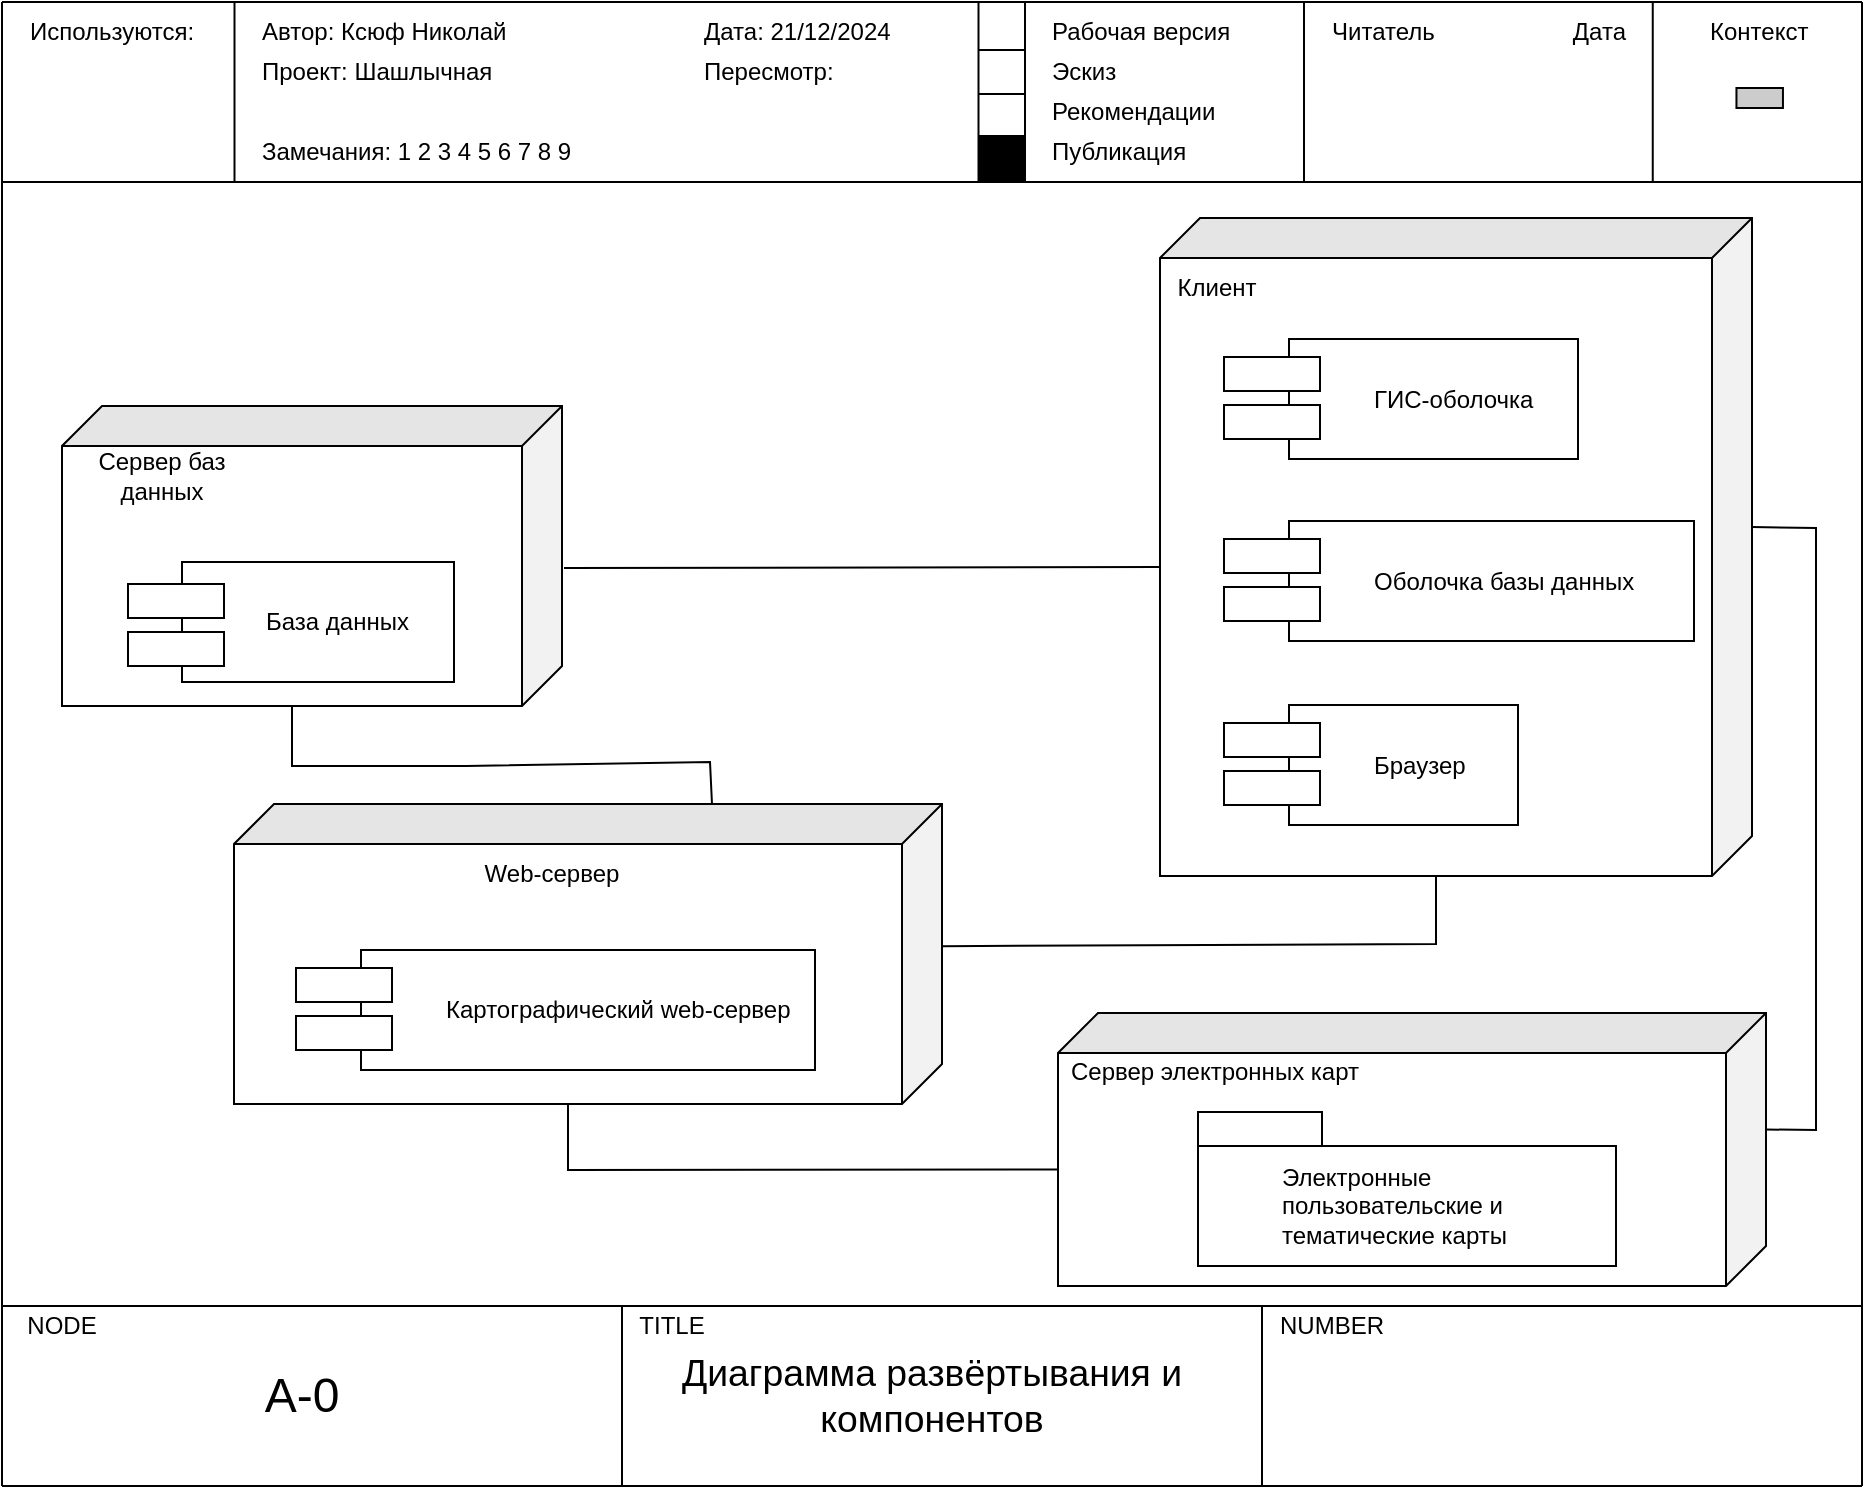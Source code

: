 <mxfile version="25.0.3">
  <diagram name="Страница — 1" id="deq1BfHB70i3safKblW2">
    <mxGraphModel dx="1962" dy="1384" grid="0" gridSize="10" guides="1" tooltips="1" connect="1" arrows="1" fold="1" page="0" pageScale="1" pageWidth="1384" pageHeight="980" math="0" shadow="0">
      <root>
        <object label="" id="0">
          <mxCell />
        </object>
        <mxCell id="1" parent="0" />
        <mxCell id="RZhhWueWpTAw27vOccCd-1" value="" style="shape=cube;whiteSpace=wrap;html=1;boundedLbl=1;backgroundOutline=1;darkOpacity=0.05;darkOpacity2=0.1;fillColor=default;gradientColor=none;strokeWidth=1;rotation=0;direction=south;" parent="1" vertex="1">
          <mxGeometry x="200" y="110" width="250" height="150" as="geometry" />
        </mxCell>
        <mxCell id="RZhhWueWpTAw27vOccCd-3" value="" style="shape=cube;whiteSpace=wrap;html=1;boundedLbl=1;backgroundOutline=1;darkOpacity=0.05;darkOpacity2=0.1;fillColor=default;gradientColor=none;strokeWidth=1;rotation=0;direction=south;" parent="1" vertex="1">
          <mxGeometry x="286" y="309" width="354" height="150" as="geometry" />
        </mxCell>
        <mxCell id="RZhhWueWpTAw27vOccCd-11" value="" style="endArrow=none;html=1;rounded=0;exitX=0;exitY=0;exitDx=174.5;exitDy=296;exitPerimeter=0;endFill=0;startSize=6;endSize=20;" parent="1" source="87zuVvPUB5rZLTxNdjJ8-9" edge="1">
          <mxGeometry width="50" height="50" relative="1" as="geometry">
            <mxPoint x="800" y="200" as="sourcePoint" />
            <mxPoint x="451" y="191" as="targetPoint" />
          </mxGeometry>
        </mxCell>
        <mxCell id="RZhhWueWpTAw27vOccCd-12" value="" style="endArrow=none;html=1;rounded=0;entryX=0;entryY=0;entryDx=0;entryDy=115.0;entryPerimeter=0;endFill=0;endSize=20;exitX=0;exitY=0;exitDx=150;exitDy=135;exitPerimeter=0;" parent="1" target="RZhhWueWpTAw27vOccCd-3" edge="1" source="RZhhWueWpTAw27vOccCd-1">
          <mxGeometry width="50" height="50" relative="1" as="geometry">
            <mxPoint x="585" y="200" as="sourcePoint" />
            <mxPoint x="720" y="330" as="targetPoint" />
            <Array as="points">
              <mxPoint x="315" y="290" />
              <mxPoint x="402" y="290" />
              <mxPoint x="524" y="288" />
            </Array>
          </mxGeometry>
        </mxCell>
        <mxCell id="RZhhWueWpTAw27vOccCd-21" value="Сервер баз данных" style="text;html=1;align=center;verticalAlign=middle;whiteSpace=wrap;rounded=0;" parent="1" vertex="1">
          <mxGeometry x="200" y="130" width="100" height="30" as="geometry" />
        </mxCell>
        <mxCell id="RZhhWueWpTAw27vOccCd-22" value="Web-сервер" style="text;html=1;align=center;verticalAlign=middle;whiteSpace=wrap;rounded=0;" parent="1" vertex="1">
          <mxGeometry x="400" y="330" width="90" height="27.5" as="geometry" />
        </mxCell>
        <mxCell id="RZhhWueWpTAw27vOccCd-27" value="" style="group" parent="1" vertex="1" connectable="0">
          <mxGeometry x="170" y="-92" width="930" height="91.75" as="geometry" />
        </mxCell>
        <mxCell id="RZhhWueWpTAw27vOccCd-28" value="" style="endArrow=none;html=1;rounded=0;" parent="RZhhWueWpTAw27vOccCd-27" edge="1">
          <mxGeometry width="50" height="50" relative="1" as="geometry">
            <mxPoint y="90" as="sourcePoint" />
            <mxPoint x="930.0" y="90" as="targetPoint" />
          </mxGeometry>
        </mxCell>
        <mxCell id="RZhhWueWpTAw27vOccCd-29" value="" style="endArrow=none;html=1;rounded=0;" parent="RZhhWueWpTAw27vOccCd-27" edge="1">
          <mxGeometry width="50" height="50" relative="1" as="geometry">
            <mxPoint x="930.0" y="90" as="sourcePoint" />
            <mxPoint x="930.0" as="targetPoint" />
          </mxGeometry>
        </mxCell>
        <mxCell id="RZhhWueWpTAw27vOccCd-30" value="" style="endArrow=none;html=1;rounded=0;" parent="RZhhWueWpTAw27vOccCd-27" edge="1">
          <mxGeometry width="50" height="50" relative="1" as="geometry">
            <mxPoint y="90" as="sourcePoint" />
            <mxPoint as="targetPoint" />
          </mxGeometry>
        </mxCell>
        <mxCell id="RZhhWueWpTAw27vOccCd-31" value="" style="endArrow=none;html=1;rounded=0;" parent="RZhhWueWpTAw27vOccCd-27" edge="1">
          <mxGeometry width="50" height="50" relative="1" as="geometry">
            <mxPoint as="sourcePoint" />
            <mxPoint x="930.0" as="targetPoint" />
          </mxGeometry>
        </mxCell>
        <mxCell id="RZhhWueWpTAw27vOccCd-32" value="" style="endArrow=none;html=1;rounded=0;entryX=1;entryY=0;entryDx=0;entryDy=0;" parent="RZhhWueWpTAw27vOccCd-27" target="RZhhWueWpTAw27vOccCd-33" edge="1">
          <mxGeometry width="50" height="50" relative="1" as="geometry">
            <mxPoint x="116.25" y="90" as="sourcePoint" />
            <mxPoint x="116.25" y="10" as="targetPoint" />
          </mxGeometry>
        </mxCell>
        <mxCell id="RZhhWueWpTAw27vOccCd-33" value="Используются:" style="text;html=1;align=left;verticalAlign=middle;whiteSpace=wrap;rounded=0;" parent="RZhhWueWpTAw27vOccCd-27" vertex="1">
          <mxGeometry x="11.625" width="104.625" height="30" as="geometry" />
        </mxCell>
        <mxCell id="RZhhWueWpTAw27vOccCd-34" value="Автор: Ксюф Николай" style="text;html=1;align=left;verticalAlign=middle;whiteSpace=wrap;rounded=0;" parent="RZhhWueWpTAw27vOccCd-27" vertex="1">
          <mxGeometry x="127.875" width="162.75" height="30" as="geometry" />
        </mxCell>
        <mxCell id="RZhhWueWpTAw27vOccCd-35" value="Проект: Шашлычная" style="text;html=1;align=left;verticalAlign=middle;whiteSpace=wrap;rounded=0;" parent="RZhhWueWpTAw27vOccCd-27" vertex="1">
          <mxGeometry x="127.88" y="30" width="202.12" height="10" as="geometry" />
        </mxCell>
        <mxCell id="RZhhWueWpTAw27vOccCd-36" value="Замечания: 1 2 3 4 5 6 7 8 9&amp;nbsp;" style="text;html=1;align=left;verticalAlign=middle;whiteSpace=wrap;rounded=0;" parent="RZhhWueWpTAw27vOccCd-27" vertex="1">
          <mxGeometry x="127.875" y="70" width="197.625" height="10" as="geometry" />
        </mxCell>
        <mxCell id="RZhhWueWpTAw27vOccCd-37" value="Дата: 21/12/2024" style="text;html=1;align=left;verticalAlign=middle;whiteSpace=wrap;rounded=0;" parent="RZhhWueWpTAw27vOccCd-27" vertex="1">
          <mxGeometry x="348.75" width="116.25" height="30" as="geometry" />
        </mxCell>
        <mxCell id="RZhhWueWpTAw27vOccCd-38" value="Пересмотр:&amp;nbsp;" style="text;html=1;align=left;verticalAlign=middle;whiteSpace=wrap;rounded=0;" parent="RZhhWueWpTAw27vOccCd-27" vertex="1">
          <mxGeometry x="348.75" y="20" width="116.25" height="30" as="geometry" />
        </mxCell>
        <mxCell id="RZhhWueWpTAw27vOccCd-39" value="" style="endArrow=none;html=1;rounded=0;" parent="RZhhWueWpTAw27vOccCd-27" edge="1">
          <mxGeometry width="50" height="50" relative="1" as="geometry">
            <mxPoint x="488.25" y="90" as="sourcePoint" />
            <mxPoint x="488.25" as="targetPoint" />
          </mxGeometry>
        </mxCell>
        <mxCell id="RZhhWueWpTAw27vOccCd-40" value="Рабочая версия" style="text;html=1;align=left;verticalAlign=middle;whiteSpace=wrap;rounded=0;" parent="RZhhWueWpTAw27vOccCd-27" vertex="1">
          <mxGeometry x="523.125" y="10" width="116.25" height="10" as="geometry" />
        </mxCell>
        <mxCell id="RZhhWueWpTAw27vOccCd-41" value="Эскиз" style="text;html=1;align=left;verticalAlign=middle;whiteSpace=wrap;rounded=0;" parent="RZhhWueWpTAw27vOccCd-27" vertex="1">
          <mxGeometry x="523.125" y="30" width="116.25" height="10" as="geometry" />
        </mxCell>
        <mxCell id="RZhhWueWpTAw27vOccCd-42" value="Рекомендации" style="text;html=1;align=left;verticalAlign=middle;whiteSpace=wrap;rounded=0;" parent="RZhhWueWpTAw27vOccCd-27" vertex="1">
          <mxGeometry x="523.125" y="50" width="116.25" height="10" as="geometry" />
        </mxCell>
        <mxCell id="RZhhWueWpTAw27vOccCd-43" value="Публикация" style="text;html=1;align=left;verticalAlign=middle;whiteSpace=wrap;rounded=0;" parent="RZhhWueWpTAw27vOccCd-27" vertex="1">
          <mxGeometry x="523.125" y="70" width="116.25" height="10" as="geometry" />
        </mxCell>
        <mxCell id="RZhhWueWpTAw27vOccCd-44" value="" style="endArrow=none;html=1;rounded=0;" parent="RZhhWueWpTAw27vOccCd-27" edge="1">
          <mxGeometry width="50" height="50" relative="1" as="geometry">
            <mxPoint x="511.5" y="90" as="sourcePoint" />
            <mxPoint x="511.5" as="targetPoint" />
          </mxGeometry>
        </mxCell>
        <mxCell id="RZhhWueWpTAw27vOccCd-45" value="" style="endArrow=none;html=1;rounded=0;" parent="RZhhWueWpTAw27vOccCd-27" edge="1">
          <mxGeometry width="50" height="50" relative="1" as="geometry">
            <mxPoint x="488.25" y="67" as="sourcePoint" />
            <mxPoint x="511.5" y="67" as="targetPoint" />
          </mxGeometry>
        </mxCell>
        <mxCell id="RZhhWueWpTAw27vOccCd-46" value="" style="endArrow=none;html=1;rounded=0;" parent="RZhhWueWpTAw27vOccCd-27" edge="1">
          <mxGeometry width="50" height="50" relative="1" as="geometry">
            <mxPoint x="488.25" y="46" as="sourcePoint" />
            <mxPoint x="511.5" y="46" as="targetPoint" />
          </mxGeometry>
        </mxCell>
        <mxCell id="RZhhWueWpTAw27vOccCd-47" value="" style="endArrow=none;html=1;rounded=0;" parent="RZhhWueWpTAw27vOccCd-27" edge="1">
          <mxGeometry width="50" height="50" relative="1" as="geometry">
            <mxPoint x="488.25" y="24" as="sourcePoint" />
            <mxPoint x="511.5" y="24" as="targetPoint" />
          </mxGeometry>
        </mxCell>
        <mxCell id="RZhhWueWpTAw27vOccCd-48" value="" style="endArrow=none;html=1;rounded=0;" parent="RZhhWueWpTAw27vOccCd-27" edge="1">
          <mxGeometry width="50" height="50" relative="1" as="geometry">
            <mxPoint x="651" y="90" as="sourcePoint" />
            <mxPoint x="651" as="targetPoint" />
          </mxGeometry>
        </mxCell>
        <mxCell id="RZhhWueWpTAw27vOccCd-49" value="Читатель" style="text;html=1;align=left;verticalAlign=middle;whiteSpace=wrap;rounded=0;" parent="RZhhWueWpTAw27vOccCd-27" vertex="1">
          <mxGeometry x="662.625" y="10" width="69.75" height="10" as="geometry" />
        </mxCell>
        <mxCell id="RZhhWueWpTAw27vOccCd-50" value="Дата" style="text;html=1;align=right;verticalAlign=middle;whiteSpace=wrap;rounded=0;" parent="RZhhWueWpTAw27vOccCd-27" vertex="1">
          <mxGeometry x="744" y="10" width="69.75" height="10" as="geometry" />
        </mxCell>
        <mxCell id="RZhhWueWpTAw27vOccCd-51" value="" style="endArrow=none;html=1;rounded=0;" parent="RZhhWueWpTAw27vOccCd-27" edge="1">
          <mxGeometry width="50" height="50" relative="1" as="geometry">
            <mxPoint x="825.375" y="90" as="sourcePoint" />
            <mxPoint x="825.375" as="targetPoint" />
          </mxGeometry>
        </mxCell>
        <mxCell id="RZhhWueWpTAw27vOccCd-52" value="Контекст" style="text;html=1;align=left;verticalAlign=middle;whiteSpace=wrap;rounded=0;" parent="RZhhWueWpTAw27vOccCd-27" vertex="1">
          <mxGeometry x="852.35" y="10" width="53" height="10" as="geometry" />
        </mxCell>
        <mxCell id="RZhhWueWpTAw27vOccCd-53" value="" style="rounded=0;whiteSpace=wrap;html=1;fillColor=#CCCCCC;" parent="RZhhWueWpTAw27vOccCd-27" vertex="1">
          <mxGeometry x="867.225" y="43" width="23.25" height="10" as="geometry" />
        </mxCell>
        <mxCell id="RZhhWueWpTAw27vOccCd-54" value="" style="whiteSpace=wrap;html=1;aspect=fixed;fillColor=#000000;" parent="RZhhWueWpTAw27vOccCd-27" vertex="1">
          <mxGeometry x="489" y="68" width="21.75" height="21.75" as="geometry" />
        </mxCell>
        <mxCell id="RZhhWueWpTAw27vOccCd-55" value="" style="endArrow=none;html=1;rounded=0;exitX=0;exitY=0.25;exitDx=0;exitDy=0;" parent="1" edge="1" source="RZhhWueWpTAw27vOccCd-63">
          <mxGeometry width="50" height="50" relative="1" as="geometry">
            <mxPoint x="170" y="515" as="sourcePoint" />
            <mxPoint x="170" y="-5" as="targetPoint" />
          </mxGeometry>
        </mxCell>
        <mxCell id="RZhhWueWpTAw27vOccCd-56" value="" style="endArrow=none;html=1;rounded=0;" parent="1" edge="1">
          <mxGeometry width="50" height="50" relative="1" as="geometry">
            <mxPoint x="1100" y="561" as="sourcePoint" />
            <mxPoint x="1100" y="-5" as="targetPoint" />
          </mxGeometry>
        </mxCell>
        <mxCell id="RZhhWueWpTAw27vOccCd-57" value="" style="endArrow=none;html=1;rounded=0;" parent="1" edge="1">
          <mxGeometry width="50" height="50" relative="1" as="geometry">
            <mxPoint x="170" y="560" as="sourcePoint" />
            <mxPoint x="1100" y="560" as="targetPoint" />
          </mxGeometry>
        </mxCell>
        <mxCell id="RZhhWueWpTAw27vOccCd-58" value="" style="endArrow=none;html=1;rounded=0;" parent="1" edge="1">
          <mxGeometry width="50" height="50" relative="1" as="geometry">
            <mxPoint x="170" y="650" as="sourcePoint" />
            <mxPoint x="170" y="550" as="targetPoint" />
          </mxGeometry>
        </mxCell>
        <mxCell id="RZhhWueWpTAw27vOccCd-59" value="" style="endArrow=none;html=1;rounded=0;" parent="1" edge="1">
          <mxGeometry width="50" height="50" relative="1" as="geometry">
            <mxPoint x="1100" y="650" as="sourcePoint" />
            <mxPoint x="1100" y="550" as="targetPoint" />
          </mxGeometry>
        </mxCell>
        <mxCell id="RZhhWueWpTAw27vOccCd-60" value="" style="endArrow=none;html=1;rounded=0;" parent="1" edge="1">
          <mxGeometry width="50" height="50" relative="1" as="geometry">
            <mxPoint x="170" y="650" as="sourcePoint" />
            <mxPoint x="1100" y="650" as="targetPoint" />
          </mxGeometry>
        </mxCell>
        <mxCell id="RZhhWueWpTAw27vOccCd-61" value="" style="endArrow=none;html=1;rounded=0;" parent="1" edge="1">
          <mxGeometry width="50" height="50" relative="1" as="geometry">
            <mxPoint x="480" y="650" as="sourcePoint" />
            <mxPoint x="480" y="560" as="targetPoint" />
          </mxGeometry>
        </mxCell>
        <mxCell id="RZhhWueWpTAw27vOccCd-62" value="" style="endArrow=none;html=1;rounded=0;" parent="1" edge="1">
          <mxGeometry width="50" height="50" relative="1" as="geometry">
            <mxPoint x="800" y="650" as="sourcePoint" />
            <mxPoint x="800" y="560" as="targetPoint" />
          </mxGeometry>
        </mxCell>
        <mxCell id="RZhhWueWpTAw27vOccCd-63" value="NODE" style="text;html=1;align=center;verticalAlign=middle;whiteSpace=wrap;rounded=0;" parent="1" vertex="1">
          <mxGeometry x="170" y="560" width="60" height="20" as="geometry" />
        </mxCell>
        <mxCell id="RZhhWueWpTAw27vOccCd-64" value="A-0" style="text;html=1;align=center;verticalAlign=middle;whiteSpace=wrap;rounded=0;fontSize=24;" parent="1" vertex="1">
          <mxGeometry x="289.5" y="590" width="60" height="30" as="geometry" />
        </mxCell>
        <mxCell id="RZhhWueWpTAw27vOccCd-65" value="TITLE" style="text;html=1;align=center;verticalAlign=middle;whiteSpace=wrap;rounded=0;" parent="1" vertex="1">
          <mxGeometry x="480" y="560" width="50" height="20" as="geometry" />
        </mxCell>
        <mxCell id="RZhhWueWpTAw27vOccCd-66" value="NUMBER" style="text;html=1;align=center;verticalAlign=middle;whiteSpace=wrap;rounded=0;" parent="1" vertex="1">
          <mxGeometry x="800" y="560" width="70" height="20" as="geometry" />
        </mxCell>
        <mxCell id="RZhhWueWpTAw27vOccCd-67" value="&lt;span lang=&quot;RU&quot; style=&quot;font-size: 14pt;&quot;&gt;Диаграмма развёртывания и компонентов&lt;/span&gt;" style="text;html=1;align=center;verticalAlign=middle;whiteSpace=wrap;rounded=0;fontFamily=Helvetica;" parent="1" vertex="1">
          <mxGeometry x="485" y="572.5" width="300" height="65" as="geometry" />
        </mxCell>
        <mxCell id="87zuVvPUB5rZLTxNdjJ8-2" value="&lt;blockquote style=&quot;margin: 0 0 0 40px; border: none; padding: 0px;&quot;&gt;&lt;div style=&quot;&quot;&gt;&lt;span style=&quot;background-color: initial;&quot;&gt;База данных&lt;/span&gt;&lt;/div&gt;&lt;/blockquote&gt;" style="rounded=0;whiteSpace=wrap;html=1;align=left;" vertex="1" parent="1">
          <mxGeometry x="260" y="188" width="136" height="60" as="geometry" />
        </mxCell>
        <mxCell id="87zuVvPUB5rZLTxNdjJ8-3" value="" style="rounded=0;whiteSpace=wrap;html=1;" vertex="1" parent="1">
          <mxGeometry x="233" y="199" width="48" height="17" as="geometry" />
        </mxCell>
        <mxCell id="87zuVvPUB5rZLTxNdjJ8-4" value="" style="rounded=0;whiteSpace=wrap;html=1;" vertex="1" parent="1">
          <mxGeometry x="233" y="223" width="48" height="17" as="geometry" />
        </mxCell>
        <mxCell id="87zuVvPUB5rZLTxNdjJ8-6" value="&lt;blockquote style=&quot;margin: 0 0 0 40px; border: none; padding: 0px;&quot;&gt;&lt;div style=&quot;&quot;&gt;&lt;span style=&quot;background-color: initial;&quot;&gt;Картографический web-сервер&lt;/span&gt;&lt;/div&gt;&lt;/blockquote&gt;" style="rounded=0;whiteSpace=wrap;html=1;align=left;" vertex="1" parent="1">
          <mxGeometry x="349.5" y="382" width="227" height="60" as="geometry" />
        </mxCell>
        <mxCell id="87zuVvPUB5rZLTxNdjJ8-7" value="" style="rounded=0;whiteSpace=wrap;html=1;" vertex="1" parent="1">
          <mxGeometry x="317" y="391" width="48" height="17" as="geometry" />
        </mxCell>
        <mxCell id="87zuVvPUB5rZLTxNdjJ8-8" value="" style="rounded=0;whiteSpace=wrap;html=1;" vertex="1" parent="1">
          <mxGeometry x="317" y="415" width="48" height="17" as="geometry" />
        </mxCell>
        <mxCell id="87zuVvPUB5rZLTxNdjJ8-9" value="" style="shape=cube;whiteSpace=wrap;html=1;boundedLbl=1;backgroundOutline=1;darkOpacity=0.05;darkOpacity2=0.1;fillColor=default;gradientColor=none;strokeWidth=1;rotation=0;direction=south;" vertex="1" parent="1">
          <mxGeometry x="749" y="16" width="296" height="329" as="geometry" />
        </mxCell>
        <mxCell id="87zuVvPUB5rZLTxNdjJ8-10" value="&lt;blockquote style=&quot;margin: 0 0 0 40px; border: none; padding: 0px;&quot;&gt;&lt;div style=&quot;&quot;&gt;ГИС-оболочка&lt;/div&gt;&lt;/blockquote&gt;" style="rounded=0;whiteSpace=wrap;html=1;align=left;" vertex="1" parent="1">
          <mxGeometry x="813.5" y="76.5" width="144.5" height="60" as="geometry" />
        </mxCell>
        <mxCell id="87zuVvPUB5rZLTxNdjJ8-11" value="" style="rounded=0;whiteSpace=wrap;html=1;" vertex="1" parent="1">
          <mxGeometry x="781" y="85.5" width="48" height="17" as="geometry" />
        </mxCell>
        <mxCell id="87zuVvPUB5rZLTxNdjJ8-12" value="" style="rounded=0;whiteSpace=wrap;html=1;" vertex="1" parent="1">
          <mxGeometry x="781" y="109.5" width="48" height="17" as="geometry" />
        </mxCell>
        <mxCell id="87zuVvPUB5rZLTxNdjJ8-14" value="&lt;blockquote style=&quot;margin: 0 0 0 40px; border: none; padding: 0px;&quot;&gt;&lt;div style=&quot;&quot;&gt;&lt;span style=&quot;background-color: initial;&quot;&gt;Оболочка базы данных&lt;/span&gt;&lt;/div&gt;&lt;/blockquote&gt;" style="rounded=0;whiteSpace=wrap;html=1;align=left;" vertex="1" parent="1">
          <mxGeometry x="813.5" y="167.5" width="202.5" height="60" as="geometry" />
        </mxCell>
        <mxCell id="87zuVvPUB5rZLTxNdjJ8-15" value="" style="rounded=0;whiteSpace=wrap;html=1;" vertex="1" parent="1">
          <mxGeometry x="781" y="176.5" width="48" height="17" as="geometry" />
        </mxCell>
        <mxCell id="87zuVvPUB5rZLTxNdjJ8-16" value="" style="rounded=0;whiteSpace=wrap;html=1;" vertex="1" parent="1">
          <mxGeometry x="781" y="200.5" width="48" height="17" as="geometry" />
        </mxCell>
        <mxCell id="87zuVvPUB5rZLTxNdjJ8-18" value="&lt;blockquote style=&quot;margin: 0 0 0 40px; border: none; padding: 0px;&quot;&gt;&lt;div style=&quot;&quot;&gt;Браузер&lt;/div&gt;&lt;/blockquote&gt;" style="rounded=0;whiteSpace=wrap;html=1;align=left;" vertex="1" parent="1">
          <mxGeometry x="813.5" y="259.5" width="114.5" height="60" as="geometry" />
        </mxCell>
        <mxCell id="87zuVvPUB5rZLTxNdjJ8-19" value="" style="rounded=0;whiteSpace=wrap;html=1;" vertex="1" parent="1">
          <mxGeometry x="781" y="268.5" width="48" height="17" as="geometry" />
        </mxCell>
        <mxCell id="87zuVvPUB5rZLTxNdjJ8-20" value="" style="rounded=0;whiteSpace=wrap;html=1;" vertex="1" parent="1">
          <mxGeometry x="781" y="292.5" width="48" height="17" as="geometry" />
        </mxCell>
        <mxCell id="87zuVvPUB5rZLTxNdjJ8-22" value="Клиент" style="text;html=1;align=center;verticalAlign=middle;whiteSpace=wrap;rounded=0;" vertex="1" parent="1">
          <mxGeometry x="749" y="41.5" width="57" height="18" as="geometry" />
        </mxCell>
        <mxCell id="87zuVvPUB5rZLTxNdjJ8-23" value="" style="shape=cube;whiteSpace=wrap;html=1;boundedLbl=1;backgroundOutline=1;darkOpacity=0.05;darkOpacity2=0.1;fillColor=default;gradientColor=none;strokeWidth=1;rotation=0;direction=south;" vertex="1" parent="1">
          <mxGeometry x="698" y="413.5" width="354" height="136.5" as="geometry" />
        </mxCell>
        <mxCell id="87zuVvPUB5rZLTxNdjJ8-24" value="&lt;blockquote style=&quot;margin: 0 0 0 40px; border: none; padding: 0px;&quot;&gt;&lt;div style=&quot;&quot;&gt;Электронные пользовательские и тематические карты&lt;/div&gt;&lt;/blockquote&gt;" style="rounded=0;whiteSpace=wrap;html=1;align=left;" vertex="1" parent="1">
          <mxGeometry x="768" y="480" width="209" height="60" as="geometry" />
        </mxCell>
        <mxCell id="87zuVvPUB5rZLTxNdjJ8-25" value="" style="rounded=0;whiteSpace=wrap;html=1;" vertex="1" parent="1">
          <mxGeometry x="768" y="463" width="62" height="17" as="geometry" />
        </mxCell>
        <mxCell id="87zuVvPUB5rZLTxNdjJ8-26" value="Сервер электронных карт" style="text;html=1;align=center;verticalAlign=middle;whiteSpace=wrap;rounded=0;" vertex="1" parent="1">
          <mxGeometry x="698" y="434" width="157" height="18" as="geometry" />
        </mxCell>
        <mxCell id="87zuVvPUB5rZLTxNdjJ8-27" value="" style="endArrow=none;html=1;rounded=0;exitX=0;exitY=0;exitDx=150;exitDy=187;exitPerimeter=0;entryX=0;entryY=0;entryDx=78.25;entryDy=354;entryPerimeter=0;" edge="1" parent="1" source="RZhhWueWpTAw27vOccCd-3" target="87zuVvPUB5rZLTxNdjJ8-23">
          <mxGeometry width="50" height="50" relative="1" as="geometry">
            <mxPoint x="726" y="394" as="sourcePoint" />
            <mxPoint x="617" y="518" as="targetPoint" />
            <Array as="points">
              <mxPoint x="453" y="492" />
            </Array>
          </mxGeometry>
        </mxCell>
        <mxCell id="87zuVvPUB5rZLTxNdjJ8-28" value="" style="endArrow=none;html=1;rounded=0;exitX=0.474;exitY=0.001;exitDx=0;exitDy=0;exitPerimeter=0;entryX=0;entryY=0;entryDx=329;entryDy=158;entryPerimeter=0;" edge="1" parent="1" source="RZhhWueWpTAw27vOccCd-3" target="87zuVvPUB5rZLTxNdjJ8-9">
          <mxGeometry width="50" height="50" relative="1" as="geometry">
            <mxPoint x="726" y="394" as="sourcePoint" />
            <mxPoint x="776" y="344" as="targetPoint" />
            <Array as="points">
              <mxPoint x="887" y="379" />
            </Array>
          </mxGeometry>
        </mxCell>
        <mxCell id="87zuVvPUB5rZLTxNdjJ8-29" value="" style="endArrow=none;html=1;rounded=0;entryX=0;entryY=0;entryDx=154.5;entryDy=0;entryPerimeter=0;exitX=0;exitY=0;exitDx=58.25;exitDy=0;exitPerimeter=0;" edge="1" parent="1" source="87zuVvPUB5rZLTxNdjJ8-23" target="87zuVvPUB5rZLTxNdjJ8-9">
          <mxGeometry width="50" height="50" relative="1" as="geometry">
            <mxPoint x="811" y="251" as="sourcePoint" />
            <mxPoint x="861" y="201" as="targetPoint" />
            <Array as="points">
              <mxPoint x="1077" y="472" />
              <mxPoint x="1077" y="171" />
            </Array>
          </mxGeometry>
        </mxCell>
      </root>
    </mxGraphModel>
  </diagram>
</mxfile>
